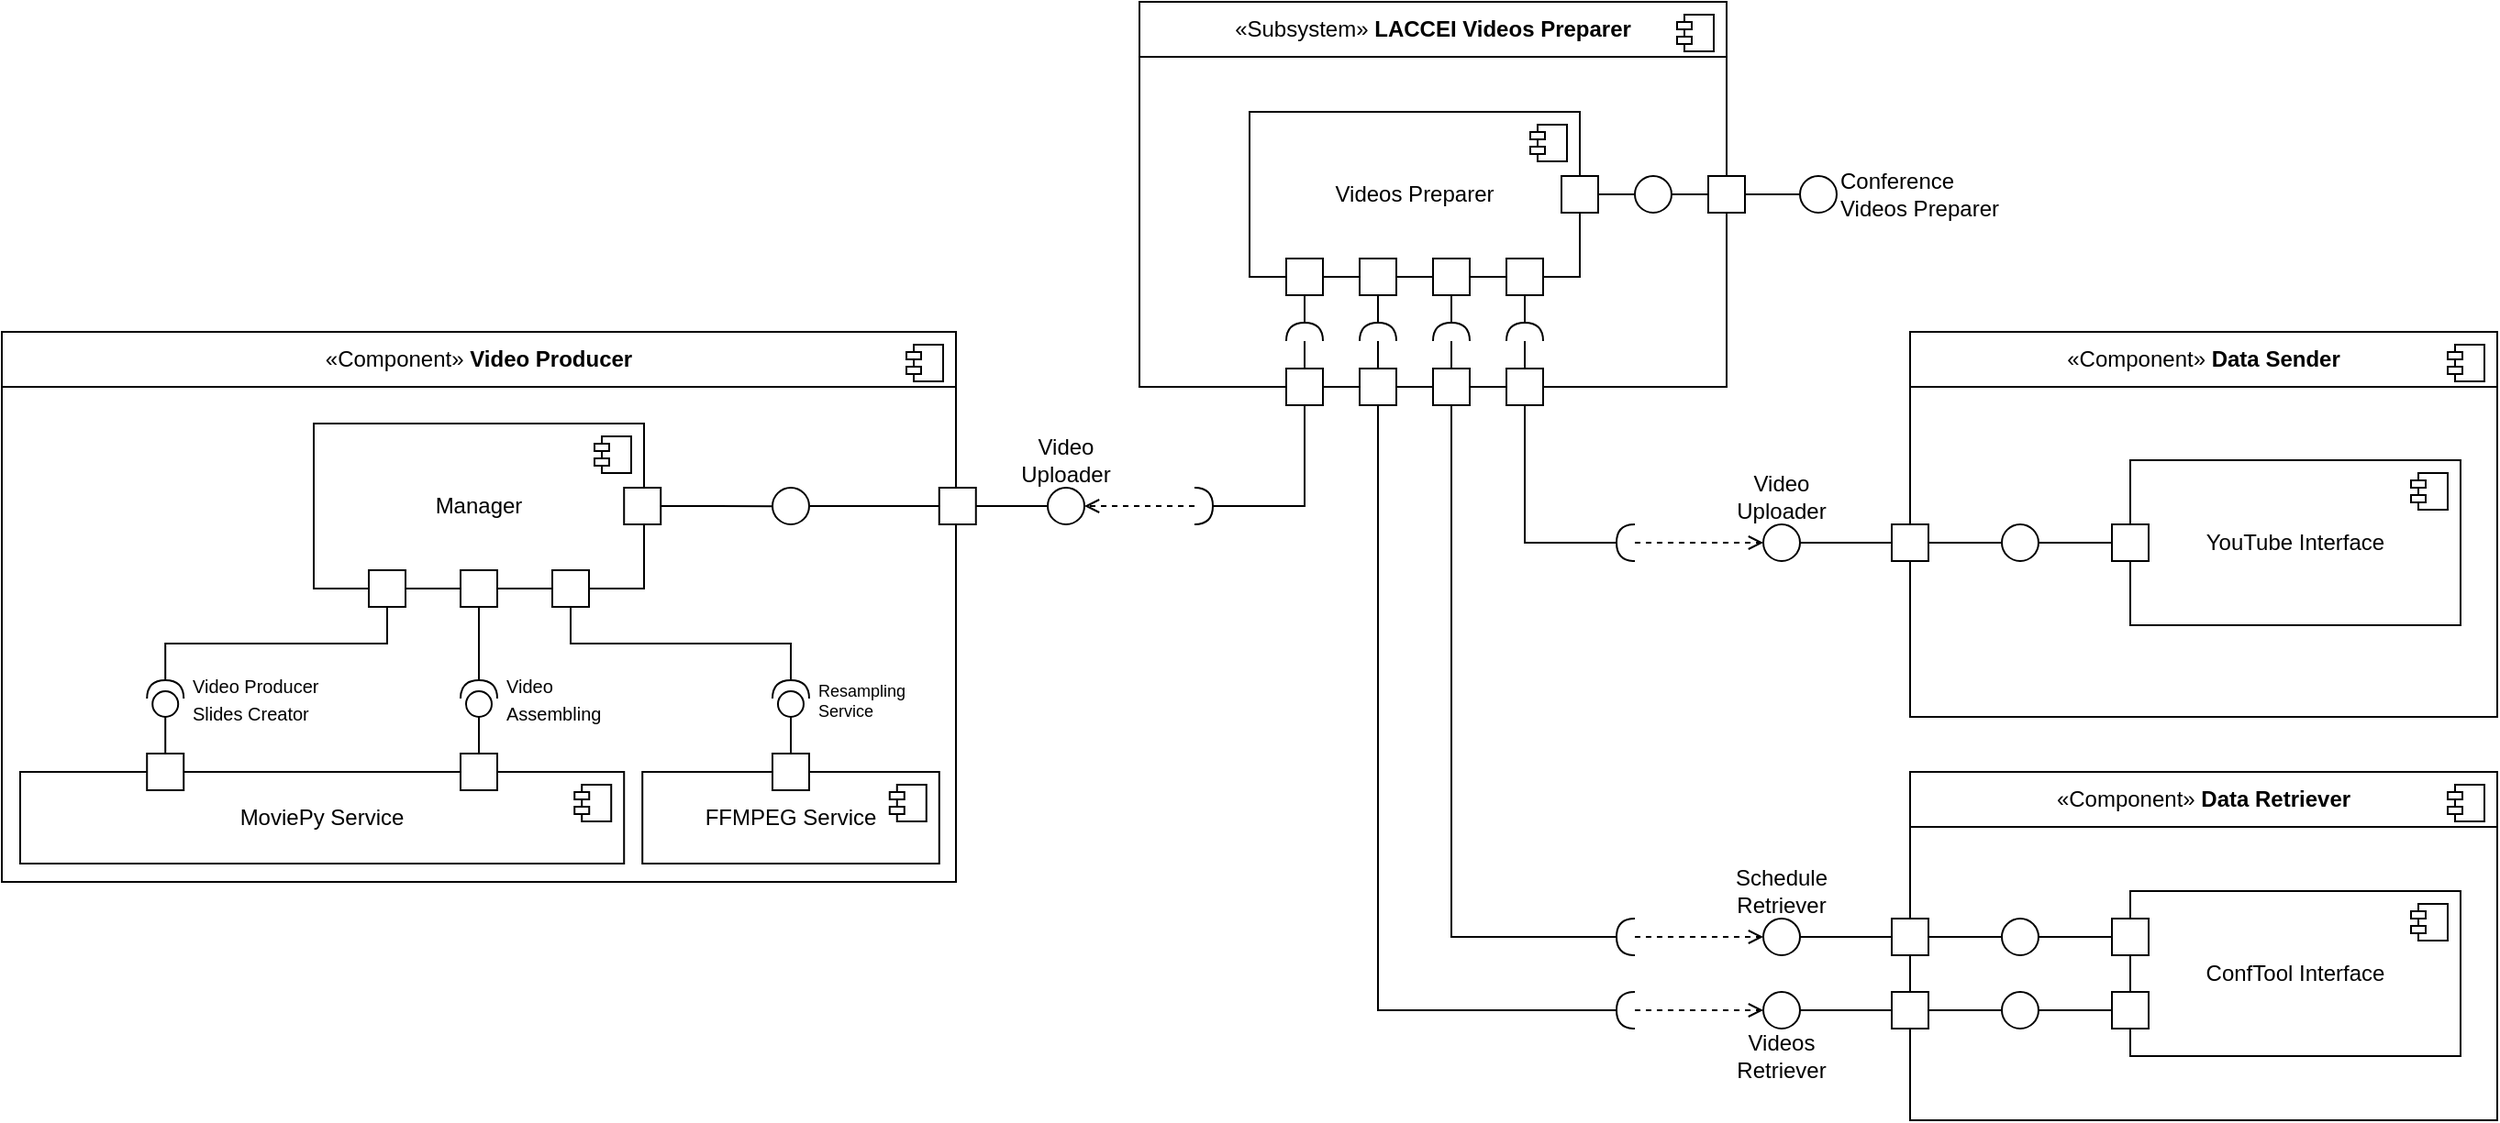 <mxfile version="24.5.3" type="device">
  <diagram name="overall-system-design" id="MEPUi1dCKYuNAvy4_g9Y">
    <mxGraphModel dx="798" dy="671" grid="1" gridSize="10" guides="1" tooltips="1" connect="1" arrows="1" fold="1" page="1" pageScale="1" pageWidth="850" pageHeight="1100" math="0" shadow="0">
      <root>
        <mxCell id="0" />
        <mxCell id="1" parent="0" />
        <mxCell id="YYn6IUKF3a_wOfG9WKZp-17" value="" style="rounded=0;whiteSpace=wrap;html=1;" parent="1" vertex="1">
          <mxGeometry x="1080" y="490" width="320" height="160" as="geometry" />
        </mxCell>
        <mxCell id="YYn6IUKF3a_wOfG9WKZp-3" value="" style="rounded=0;whiteSpace=wrap;html=1;" parent="1" vertex="1">
          <mxGeometry x="40" y="250" width="520" height="270" as="geometry" />
        </mxCell>
        <mxCell id="YYn6IUKF3a_wOfG9WKZp-6" value="MoviePy Service" style="html=1;dropTarget=0;whiteSpace=wrap;" parent="1" vertex="1">
          <mxGeometry x="50" y="460" width="329.11" height="50" as="geometry" />
        </mxCell>
        <mxCell id="YYn6IUKF3a_wOfG9WKZp-7" value="" style="shape=module;jettyWidth=8;jettyHeight=4;" parent="YYn6IUKF3a_wOfG9WKZp-6" vertex="1">
          <mxGeometry x="1" width="20" height="20" relative="1" as="geometry">
            <mxPoint x="-27" y="7" as="offset" />
          </mxGeometry>
        </mxCell>
        <mxCell id="YYn6IUKF3a_wOfG9WKZp-4" value="FFMPEG Service" style="html=1;dropTarget=0;whiteSpace=wrap;" parent="1" vertex="1">
          <mxGeometry x="389.106" y="460" width="161.778" height="50" as="geometry" />
        </mxCell>
        <mxCell id="YYn6IUKF3a_wOfG9WKZp-5" value="" style="shape=module;jettyWidth=8;jettyHeight=4;" parent="YYn6IUKF3a_wOfG9WKZp-4" vertex="1">
          <mxGeometry x="1" width="20" height="20" relative="1" as="geometry">
            <mxPoint x="-27" y="7" as="offset" />
          </mxGeometry>
        </mxCell>
        <mxCell id="YYn6IUKF3a_wOfG9WKZp-1" value="«Component» &lt;b&gt;Video Producer&lt;/b&gt;" style="html=1;dropTarget=0;whiteSpace=wrap;" parent="1" vertex="1">
          <mxGeometry x="40" y="220" width="520" height="30" as="geometry" />
        </mxCell>
        <mxCell id="YYn6IUKF3a_wOfG9WKZp-2" value="" style="shape=module;jettyWidth=8;jettyHeight=4;" parent="YYn6IUKF3a_wOfG9WKZp-1" vertex="1">
          <mxGeometry x="1" width="20" height="20" relative="1" as="geometry">
            <mxPoint x="-27" y="7" as="offset" />
          </mxGeometry>
        </mxCell>
        <mxCell id="YYn6IUKF3a_wOfG9WKZp-22" value="ConfTool Interface" style="html=1;dropTarget=0;whiteSpace=wrap;" parent="1" vertex="1">
          <mxGeometry x="1200" y="525" width="180" height="90" as="geometry" />
        </mxCell>
        <mxCell id="YYn6IUKF3a_wOfG9WKZp-23" value="" style="shape=module;jettyWidth=8;jettyHeight=4;" parent="YYn6IUKF3a_wOfG9WKZp-22" vertex="1">
          <mxGeometry x="1" width="20" height="20" relative="1" as="geometry">
            <mxPoint x="-27" y="7" as="offset" />
          </mxGeometry>
        </mxCell>
        <mxCell id="YYn6IUKF3a_wOfG9WKZp-31" value="" style="rounded=0;whiteSpace=wrap;html=1;" parent="1" vertex="1">
          <mxGeometry x="290" y="450" width="20" height="20" as="geometry" />
        </mxCell>
        <mxCell id="YYn6IUKF3a_wOfG9WKZp-32" value="Manager" style="html=1;dropTarget=0;whiteSpace=wrap;" parent="1" vertex="1">
          <mxGeometry x="210" y="270" width="180" height="90" as="geometry" />
        </mxCell>
        <mxCell id="YYn6IUKF3a_wOfG9WKZp-33" value="" style="shape=module;jettyWidth=8;jettyHeight=4;" parent="YYn6IUKF3a_wOfG9WKZp-32" vertex="1">
          <mxGeometry x="1" width="20" height="20" relative="1" as="geometry">
            <mxPoint x="-27" y="7" as="offset" />
          </mxGeometry>
        </mxCell>
        <mxCell id="YYn6IUKF3a_wOfG9WKZp-45" style="edgeStyle=orthogonalEdgeStyle;rounded=0;orthogonalLoop=1;jettySize=auto;html=1;exitX=1;exitY=0.5;exitDx=0;exitDy=0;exitPerimeter=0;entryX=0.5;entryY=1;entryDx=0;entryDy=0;endArrow=none;endFill=0;" parent="1" source="YYn6IUKF3a_wOfG9WKZp-35" target="YYn6IUKF3a_wOfG9WKZp-38" edge="1">
          <mxGeometry relative="1" as="geometry" />
        </mxCell>
        <mxCell id="YYn6IUKF3a_wOfG9WKZp-35" value="" style="shape=providedRequiredInterface;html=1;verticalLabelPosition=bottom;sketch=0;rotation=-90;" parent="1" vertex="1">
          <mxGeometry x="290" y="410" width="20" height="20" as="geometry" />
        </mxCell>
        <mxCell id="YYn6IUKF3a_wOfG9WKZp-48" style="edgeStyle=orthogonalEdgeStyle;rounded=0;orthogonalLoop=1;jettySize=auto;html=1;exitX=1;exitY=0.5;exitDx=0;exitDy=0;exitPerimeter=0;entryX=0.5;entryY=1;entryDx=0;entryDy=0;endArrow=none;endFill=0;" parent="1" source="YYn6IUKF3a_wOfG9WKZp-36" target="YYn6IUKF3a_wOfG9WKZp-39" edge="1">
          <mxGeometry relative="1" as="geometry" />
        </mxCell>
        <mxCell id="YYn6IUKF3a_wOfG9WKZp-36" value="" style="shape=providedRequiredInterface;html=1;verticalLabelPosition=bottom;sketch=0;rotation=-90;" parent="1" vertex="1">
          <mxGeometry x="459.99" y="410" width="20" height="20" as="geometry" />
        </mxCell>
        <mxCell id="YYn6IUKF3a_wOfG9WKZp-44" style="edgeStyle=orthogonalEdgeStyle;rounded=0;orthogonalLoop=1;jettySize=auto;html=1;exitX=1;exitY=0.5;exitDx=0;exitDy=0;exitPerimeter=0;entryX=0.5;entryY=1;entryDx=0;entryDy=0;endArrow=none;endFill=0;" parent="1" source="YYn6IUKF3a_wOfG9WKZp-37" target="YYn6IUKF3a_wOfG9WKZp-40" edge="1">
          <mxGeometry relative="1" as="geometry" />
        </mxCell>
        <mxCell id="YYn6IUKF3a_wOfG9WKZp-37" value="" style="shape=providedRequiredInterface;html=1;verticalLabelPosition=bottom;sketch=0;rotation=-90;" parent="1" vertex="1">
          <mxGeometry x="119.11" y="410" width="20" height="20" as="geometry" />
        </mxCell>
        <mxCell id="YYn6IUKF3a_wOfG9WKZp-38" value="" style="rounded=0;whiteSpace=wrap;html=1;" parent="1" vertex="1">
          <mxGeometry x="290" y="350" width="20" height="20" as="geometry" />
        </mxCell>
        <mxCell id="YYn6IUKF3a_wOfG9WKZp-39" value="" style="rounded=0;whiteSpace=wrap;html=1;" parent="1" vertex="1">
          <mxGeometry x="340" y="350" width="20" height="20" as="geometry" />
        </mxCell>
        <mxCell id="YYn6IUKF3a_wOfG9WKZp-40" value="" style="rounded=0;whiteSpace=wrap;html=1;" parent="1" vertex="1">
          <mxGeometry x="240" y="350" width="20" height="20" as="geometry" />
        </mxCell>
        <mxCell id="YYn6IUKF3a_wOfG9WKZp-41" value="" style="rounded=0;whiteSpace=wrap;html=1;" parent="1" vertex="1">
          <mxGeometry x="119.11" y="450" width="20" height="20" as="geometry" />
        </mxCell>
        <mxCell id="YYn6IUKF3a_wOfG9WKZp-42" value="" style="rounded=0;whiteSpace=wrap;html=1;" parent="1" vertex="1">
          <mxGeometry x="459.99" y="450" width="20" height="20" as="geometry" />
        </mxCell>
        <mxCell id="YYn6IUKF3a_wOfG9WKZp-43" style="edgeStyle=orthogonalEdgeStyle;rounded=0;orthogonalLoop=1;jettySize=auto;html=1;exitX=0.5;exitY=0;exitDx=0;exitDy=0;entryX=0;entryY=0.5;entryDx=0;entryDy=0;entryPerimeter=0;endArrow=none;endFill=0;" parent="1" source="YYn6IUKF3a_wOfG9WKZp-41" target="YYn6IUKF3a_wOfG9WKZp-37" edge="1">
          <mxGeometry relative="1" as="geometry" />
        </mxCell>
        <mxCell id="YYn6IUKF3a_wOfG9WKZp-46" style="edgeStyle=orthogonalEdgeStyle;rounded=0;orthogonalLoop=1;jettySize=auto;html=1;exitX=0.5;exitY=0;exitDx=0;exitDy=0;entryX=0;entryY=0.5;entryDx=0;entryDy=0;entryPerimeter=0;endArrow=none;endFill=0;" parent="1" source="YYn6IUKF3a_wOfG9WKZp-31" target="YYn6IUKF3a_wOfG9WKZp-35" edge="1">
          <mxGeometry relative="1" as="geometry" />
        </mxCell>
        <mxCell id="YYn6IUKF3a_wOfG9WKZp-47" style="edgeStyle=orthogonalEdgeStyle;rounded=0;orthogonalLoop=1;jettySize=auto;html=1;exitX=0.5;exitY=0;exitDx=0;exitDy=0;entryX=0;entryY=0.5;entryDx=0;entryDy=0;entryPerimeter=0;endArrow=none;endFill=0;" parent="1" source="YYn6IUKF3a_wOfG9WKZp-42" target="YYn6IUKF3a_wOfG9WKZp-36" edge="1">
          <mxGeometry relative="1" as="geometry" />
        </mxCell>
        <mxCell id="YYn6IUKF3a_wOfG9WKZp-49" value="&lt;span style=&quot;font-weight: normal; font-size: 9px;&quot;&gt;&lt;font style=&quot;font-size: 9px;&quot;&gt;Resampling&lt;/font&gt;&lt;/span&gt;&lt;div style=&quot;font-size: 9px;&quot;&gt;&lt;span style=&quot;font-weight: normal;&quot;&gt;&lt;font style=&quot;font-size: 9px;&quot;&gt;Service&lt;/font&gt;&lt;/span&gt;&lt;/div&gt;" style="text;align=left;fontStyle=1;verticalAlign=middle;spacingLeft=3;spacingRight=3;strokeColor=none;rotatable=0;points=[[0,0.5],[1,0.5]];portConstraint=eastwest;html=1;" parent="1" vertex="1">
          <mxGeometry x="479.99" y="407" width="80" height="26" as="geometry" />
        </mxCell>
        <mxCell id="YYn6IUKF3a_wOfG9WKZp-50" value="&lt;div&gt;&lt;font size=&quot;1&quot;&gt;&lt;span style=&quot;font-weight: 400;&quot;&gt;Video&lt;/span&gt;&lt;/font&gt;&lt;/div&gt;&lt;font size=&quot;1&quot;&gt;&lt;span style=&quot;font-weight: 400;&quot;&gt;Assembling&lt;/span&gt;&lt;/font&gt;" style="text;align=left;fontStyle=1;verticalAlign=middle;spacingLeft=3;spacingRight=3;strokeColor=none;rotatable=0;points=[[0,0.5],[1,0.5]];portConstraint=eastwest;html=1;" parent="1" vertex="1">
          <mxGeometry x="310" y="407" width="80" height="26" as="geometry" />
        </mxCell>
        <mxCell id="YYn6IUKF3a_wOfG9WKZp-51" value="&lt;font size=&quot;1&quot;&gt;&lt;span style=&quot;font-weight: 400;&quot;&gt;Video Producer&lt;/span&gt;&lt;/font&gt;&lt;div&gt;&lt;font size=&quot;1&quot;&gt;&lt;span style=&quot;font-weight: 400;&quot;&gt;Slides Creator&lt;/span&gt;&lt;/font&gt;&lt;/div&gt;" style="text;align=left;fontStyle=1;verticalAlign=middle;spacingLeft=3;spacingRight=3;strokeColor=none;rotatable=0;points=[[0,0.5],[1,0.5]];portConstraint=eastwest;html=1;" parent="1" vertex="1">
          <mxGeometry x="139.11" y="407" width="80" height="26" as="geometry" />
        </mxCell>
        <mxCell id="YYn6IUKF3a_wOfG9WKZp-24" value="«Component» &lt;b&gt;Data Sender&lt;/b&gt;" style="html=1;dropTarget=0;whiteSpace=wrap;" parent="1" vertex="1">
          <mxGeometry x="1080" y="220" width="320" height="30" as="geometry" />
        </mxCell>
        <mxCell id="YYn6IUKF3a_wOfG9WKZp-25" value="" style="shape=module;jettyWidth=8;jettyHeight=4;" parent="YYn6IUKF3a_wOfG9WKZp-24" vertex="1">
          <mxGeometry x="1" width="20" height="20" relative="1" as="geometry">
            <mxPoint x="-27" y="7" as="offset" />
          </mxGeometry>
        </mxCell>
        <mxCell id="YYn6IUKF3a_wOfG9WKZp-26" value="" style="rounded=0;whiteSpace=wrap;html=1;" parent="1" vertex="1">
          <mxGeometry x="1080" y="250" width="320" height="180" as="geometry" />
        </mxCell>
        <mxCell id="YYn6IUKF3a_wOfG9WKZp-27" value="YouTube Interface" style="html=1;dropTarget=0;whiteSpace=wrap;" parent="1" vertex="1">
          <mxGeometry x="1200" y="290" width="180" height="90" as="geometry" />
        </mxCell>
        <mxCell id="YYn6IUKF3a_wOfG9WKZp-28" value="" style="shape=module;jettyWidth=8;jettyHeight=4;" parent="YYn6IUKF3a_wOfG9WKZp-27" vertex="1">
          <mxGeometry x="1" width="20" height="20" relative="1" as="geometry">
            <mxPoint x="-27" y="7" as="offset" />
          </mxGeometry>
        </mxCell>
        <mxCell id="YYn6IUKF3a_wOfG9WKZp-53" value="«Subsystem» &lt;b&gt;LACCEI Videos Preparer&lt;/b&gt;" style="html=1;dropTarget=0;whiteSpace=wrap;" parent="1" vertex="1">
          <mxGeometry x="660" y="40" width="320" height="30" as="geometry" />
        </mxCell>
        <mxCell id="YYn6IUKF3a_wOfG9WKZp-54" value="" style="shape=module;jettyWidth=8;jettyHeight=4;" parent="YYn6IUKF3a_wOfG9WKZp-53" vertex="1">
          <mxGeometry x="1" width="20" height="20" relative="1" as="geometry">
            <mxPoint x="-27" y="7" as="offset" />
          </mxGeometry>
        </mxCell>
        <mxCell id="YYn6IUKF3a_wOfG9WKZp-55" value="" style="rounded=0;whiteSpace=wrap;html=1;" parent="1" vertex="1">
          <mxGeometry x="660" y="70" width="320" height="180" as="geometry" />
        </mxCell>
        <mxCell id="YYn6IUKF3a_wOfG9WKZp-56" value="Videos Preparer" style="html=1;dropTarget=0;whiteSpace=wrap;" parent="1" vertex="1">
          <mxGeometry x="720" y="100" width="180" height="90" as="geometry" />
        </mxCell>
        <mxCell id="YYn6IUKF3a_wOfG9WKZp-57" value="" style="shape=module;jettyWidth=8;jettyHeight=4;" parent="YYn6IUKF3a_wOfG9WKZp-56" vertex="1">
          <mxGeometry x="1" width="20" height="20" relative="1" as="geometry">
            <mxPoint x="-27" y="7" as="offset" />
          </mxGeometry>
        </mxCell>
        <mxCell id="YYn6IUKF3a_wOfG9WKZp-15" value="«Component» &lt;b&gt;Data Retriever&lt;/b&gt;" style="html=1;dropTarget=0;whiteSpace=wrap;" parent="1" vertex="1">
          <mxGeometry x="1080" y="460" width="320" height="30" as="geometry" />
        </mxCell>
        <mxCell id="YYn6IUKF3a_wOfG9WKZp-16" value="" style="shape=module;jettyWidth=8;jettyHeight=4;" parent="YYn6IUKF3a_wOfG9WKZp-15" vertex="1">
          <mxGeometry x="1" width="20" height="20" relative="1" as="geometry">
            <mxPoint x="-27" y="7" as="offset" />
          </mxGeometry>
        </mxCell>
        <mxCell id="YYn6IUKF3a_wOfG9WKZp-66" style="edgeStyle=orthogonalEdgeStyle;rounded=0;orthogonalLoop=1;jettySize=auto;html=1;exitX=1;exitY=0.5;exitDx=0;exitDy=0;endArrow=none;endFill=0;" parent="1" source="YYn6IUKF3a_wOfG9WKZp-58" edge="1">
          <mxGeometry relative="1" as="geometry">
            <mxPoint x="610" y="315.238" as="targetPoint" />
          </mxGeometry>
        </mxCell>
        <mxCell id="YYn6IUKF3a_wOfG9WKZp-70" style="edgeStyle=orthogonalEdgeStyle;rounded=0;orthogonalLoop=1;jettySize=auto;html=1;exitX=0;exitY=0.5;exitDx=0;exitDy=0;endArrow=none;endFill=0;" parent="1" source="YYn6IUKF3a_wOfG9WKZp-58" edge="1">
          <mxGeometry relative="1" as="geometry">
            <mxPoint x="480" y="315.024" as="targetPoint" />
          </mxGeometry>
        </mxCell>
        <mxCell id="YYn6IUKF3a_wOfG9WKZp-58" value="" style="rounded=0;whiteSpace=wrap;html=1;" parent="1" vertex="1">
          <mxGeometry x="550.88" y="305" width="20" height="20" as="geometry" />
        </mxCell>
        <mxCell id="YYn6IUKF3a_wOfG9WKZp-96" style="edgeStyle=orthogonalEdgeStyle;rounded=0;orthogonalLoop=1;jettySize=auto;html=1;exitX=0;exitY=0.5;exitDx=0;exitDy=0;entryX=1;entryY=0.5;entryDx=0;entryDy=0;endArrow=none;endFill=0;" parent="1" source="YYn6IUKF3a_wOfG9WKZp-59" target="YYn6IUKF3a_wOfG9WKZp-93" edge="1">
          <mxGeometry relative="1" as="geometry" />
        </mxCell>
        <mxCell id="YYn6IUKF3a_wOfG9WKZp-59" value="" style="rounded=0;whiteSpace=wrap;html=1;" parent="1" vertex="1">
          <mxGeometry x="1070" y="325" width="20" height="20" as="geometry" />
        </mxCell>
        <mxCell id="YYn6IUKF3a_wOfG9WKZp-97" style="edgeStyle=orthogonalEdgeStyle;rounded=0;orthogonalLoop=1;jettySize=auto;html=1;exitX=0;exitY=0.5;exitDx=0;exitDy=0;entryX=1;entryY=0.5;entryDx=0;entryDy=0;endArrow=none;endFill=0;" parent="1" source="YYn6IUKF3a_wOfG9WKZp-60" target="YYn6IUKF3a_wOfG9WKZp-94" edge="1">
          <mxGeometry relative="1" as="geometry" />
        </mxCell>
        <mxCell id="YYn6IUKF3a_wOfG9WKZp-60" value="" style="rounded=0;whiteSpace=wrap;html=1;" parent="1" vertex="1">
          <mxGeometry x="1070" y="540" width="20" height="20" as="geometry" />
        </mxCell>
        <mxCell id="YYn6IUKF3a_wOfG9WKZp-61" value="" style="rounded=0;whiteSpace=wrap;html=1;" parent="1" vertex="1">
          <mxGeometry x="780" y="240" width="20" height="20" as="geometry" />
        </mxCell>
        <mxCell id="YYn6IUKF3a_wOfG9WKZp-138" style="edgeStyle=orthogonalEdgeStyle;rounded=0;orthogonalLoop=1;jettySize=auto;html=1;exitX=1;exitY=0.5;exitDx=0;exitDy=0;entryX=0;entryY=0.5;entryDx=0;entryDy=0;endArrow=none;endFill=0;" parent="1" source="YYn6IUKF3a_wOfG9WKZp-62" target="YYn6IUKF3a_wOfG9WKZp-135" edge="1">
          <mxGeometry relative="1" as="geometry" />
        </mxCell>
        <mxCell id="YYn6IUKF3a_wOfG9WKZp-62" value="" style="rounded=0;whiteSpace=wrap;html=1;" parent="1" vertex="1">
          <mxGeometry x="970" y="135" width="20" height="20" as="geometry" />
        </mxCell>
        <mxCell id="YYn6IUKF3a_wOfG9WKZp-64" value="" style="ellipse;whiteSpace=wrap;html=1;align=center;aspect=fixed;fillColor=none;strokeColor=none;resizable=0;perimeter=centerPerimeter;rotatable=0;allowArrows=0;points=[];outlineConnect=1;" parent="1" vertex="1">
          <mxGeometry x="730" y="380" width="10" height="10" as="geometry" />
        </mxCell>
        <mxCell id="YYn6IUKF3a_wOfG9WKZp-69" style="edgeStyle=orthogonalEdgeStyle;rounded=0;orthogonalLoop=1;jettySize=auto;html=1;exitX=1;exitY=0.5;exitDx=0;exitDy=0;endArrow=none;endFill=0;" parent="1" source="YYn6IUKF3a_wOfG9WKZp-67" edge="1">
          <mxGeometry relative="1" as="geometry">
            <mxPoint x="460" y="315.082" as="targetPoint" />
          </mxGeometry>
        </mxCell>
        <mxCell id="YYn6IUKF3a_wOfG9WKZp-67" value="" style="rounded=0;whiteSpace=wrap;html=1;" parent="1" vertex="1">
          <mxGeometry x="379.11" y="305" width="20" height="20" as="geometry" />
        </mxCell>
        <mxCell id="YYn6IUKF3a_wOfG9WKZp-71" value="" style="rounded=0;whiteSpace=wrap;html=1;" parent="1" vertex="1">
          <mxGeometry x="740" y="240" width="20" height="20" as="geometry" />
        </mxCell>
        <mxCell id="YYn6IUKF3a_wOfG9WKZp-72" value="" style="rounded=0;whiteSpace=wrap;html=1;" parent="1" vertex="1">
          <mxGeometry x="820" y="240" width="20" height="20" as="geometry" />
        </mxCell>
        <mxCell id="YYn6IUKF3a_wOfG9WKZp-73" value="" style="ellipse;whiteSpace=wrap;html=1;" parent="1" vertex="1">
          <mxGeometry x="459.99" y="305" width="20" height="20" as="geometry" />
        </mxCell>
        <mxCell id="YYn6IUKF3a_wOfG9WKZp-74" value="" style="ellipse;whiteSpace=wrap;html=1;" parent="1" vertex="1">
          <mxGeometry x="610" y="305" width="20" height="20" as="geometry" />
        </mxCell>
        <mxCell id="YYn6IUKF3a_wOfG9WKZp-91" style="edgeStyle=orthogonalEdgeStyle;rounded=0;orthogonalLoop=1;jettySize=auto;html=1;exitX=0;exitY=0.5;exitDx=0;exitDy=0;entryX=1;entryY=0.5;entryDx=0;entryDy=0;endArrow=none;endFill=0;" parent="1" source="YYn6IUKF3a_wOfG9WKZp-75" target="YYn6IUKF3a_wOfG9WKZp-82" edge="1">
          <mxGeometry relative="1" as="geometry" />
        </mxCell>
        <mxCell id="YYn6IUKF3a_wOfG9WKZp-75" value="" style="rounded=0;whiteSpace=wrap;html=1;" parent="1" vertex="1">
          <mxGeometry x="1190" y="325" width="20" height="20" as="geometry" />
        </mxCell>
        <mxCell id="YYn6IUKF3a_wOfG9WKZp-98" style="edgeStyle=orthogonalEdgeStyle;rounded=0;orthogonalLoop=1;jettySize=auto;html=1;exitX=0;exitY=0.5;exitDx=0;exitDy=0;entryX=1;entryY=0.5;entryDx=0;entryDy=0;endArrow=none;endFill=0;" parent="1" source="YYn6IUKF3a_wOfG9WKZp-76" target="YYn6IUKF3a_wOfG9WKZp-95" edge="1">
          <mxGeometry relative="1" as="geometry" />
        </mxCell>
        <mxCell id="YYn6IUKF3a_wOfG9WKZp-76" value="" style="rounded=0;whiteSpace=wrap;html=1;" parent="1" vertex="1">
          <mxGeometry x="1070" y="580" width="20" height="20" as="geometry" />
        </mxCell>
        <mxCell id="YYn6IUKF3a_wOfG9WKZp-77" value="" style="rounded=0;whiteSpace=wrap;html=1;" parent="1" vertex="1">
          <mxGeometry x="860" y="240" width="20" height="20" as="geometry" />
        </mxCell>
        <mxCell id="YYn6IUKF3a_wOfG9WKZp-78" value="" style="rounded=0;whiteSpace=wrap;html=1;" parent="1" vertex="1">
          <mxGeometry x="780" y="180" width="20" height="20" as="geometry" />
        </mxCell>
        <mxCell id="YYn6IUKF3a_wOfG9WKZp-79" value="" style="rounded=0;whiteSpace=wrap;html=1;" parent="1" vertex="1">
          <mxGeometry x="740" y="180" width="20" height="20" as="geometry" />
        </mxCell>
        <mxCell id="YYn6IUKF3a_wOfG9WKZp-80" value="" style="rounded=0;whiteSpace=wrap;html=1;" parent="1" vertex="1">
          <mxGeometry x="820" y="180" width="20" height="20" as="geometry" />
        </mxCell>
        <mxCell id="YYn6IUKF3a_wOfG9WKZp-81" value="" style="rounded=0;whiteSpace=wrap;html=1;" parent="1" vertex="1">
          <mxGeometry x="860" y="180" width="20" height="20" as="geometry" />
        </mxCell>
        <mxCell id="YYn6IUKF3a_wOfG9WKZp-92" style="edgeStyle=orthogonalEdgeStyle;rounded=0;orthogonalLoop=1;jettySize=auto;html=1;exitX=0;exitY=0.5;exitDx=0;exitDy=0;entryX=1;entryY=0.5;entryDx=0;entryDy=0;endArrow=none;endFill=0;" parent="1" source="YYn6IUKF3a_wOfG9WKZp-82" target="YYn6IUKF3a_wOfG9WKZp-59" edge="1">
          <mxGeometry relative="1" as="geometry" />
        </mxCell>
        <mxCell id="YYn6IUKF3a_wOfG9WKZp-82" value="" style="ellipse;whiteSpace=wrap;html=1;" parent="1" vertex="1">
          <mxGeometry x="1130" y="325" width="20" height="20" as="geometry" />
        </mxCell>
        <mxCell id="YYn6IUKF3a_wOfG9WKZp-88" style="edgeStyle=orthogonalEdgeStyle;rounded=0;orthogonalLoop=1;jettySize=auto;html=1;exitX=0;exitY=0.5;exitDx=0;exitDy=0;entryX=1;entryY=0.5;entryDx=0;entryDy=0;endArrow=none;endFill=0;" parent="1" source="YYn6IUKF3a_wOfG9WKZp-83" target="YYn6IUKF3a_wOfG9WKZp-60" edge="1">
          <mxGeometry relative="1" as="geometry" />
        </mxCell>
        <mxCell id="YYn6IUKF3a_wOfG9WKZp-83" value="" style="ellipse;whiteSpace=wrap;html=1;" parent="1" vertex="1">
          <mxGeometry x="1130" y="540" width="20" height="20" as="geometry" />
        </mxCell>
        <mxCell id="YYn6IUKF3a_wOfG9WKZp-87" style="edgeStyle=orthogonalEdgeStyle;rounded=0;orthogonalLoop=1;jettySize=auto;html=1;exitX=0;exitY=0.5;exitDx=0;exitDy=0;entryX=1;entryY=0.5;entryDx=0;entryDy=0;endArrow=none;endFill=0;" parent="1" source="YYn6IUKF3a_wOfG9WKZp-84" target="YYn6IUKF3a_wOfG9WKZp-83" edge="1">
          <mxGeometry relative="1" as="geometry" />
        </mxCell>
        <mxCell id="YYn6IUKF3a_wOfG9WKZp-84" value="" style="rounded=0;whiteSpace=wrap;html=1;" parent="1" vertex="1">
          <mxGeometry x="1190" y="540" width="20" height="20" as="geometry" />
        </mxCell>
        <mxCell id="YYn6IUKF3a_wOfG9WKZp-89" style="edgeStyle=orthogonalEdgeStyle;rounded=0;orthogonalLoop=1;jettySize=auto;html=1;exitX=0;exitY=0.5;exitDx=0;exitDy=0;entryX=1;entryY=0.5;entryDx=0;entryDy=0;endArrow=none;endFill=0;" parent="1" source="YYn6IUKF3a_wOfG9WKZp-85" target="YYn6IUKF3a_wOfG9WKZp-86" edge="1">
          <mxGeometry relative="1" as="geometry" />
        </mxCell>
        <mxCell id="YYn6IUKF3a_wOfG9WKZp-85" value="" style="rounded=0;whiteSpace=wrap;html=1;" parent="1" vertex="1">
          <mxGeometry x="1190" y="580" width="20" height="20" as="geometry" />
        </mxCell>
        <mxCell id="YYn6IUKF3a_wOfG9WKZp-90" style="edgeStyle=orthogonalEdgeStyle;rounded=0;orthogonalLoop=1;jettySize=auto;html=1;exitX=0;exitY=0.5;exitDx=0;exitDy=0;entryX=1;entryY=0.5;entryDx=0;entryDy=0;endArrow=none;endFill=0;" parent="1" source="YYn6IUKF3a_wOfG9WKZp-86" target="YYn6IUKF3a_wOfG9WKZp-76" edge="1">
          <mxGeometry relative="1" as="geometry" />
        </mxCell>
        <mxCell id="YYn6IUKF3a_wOfG9WKZp-86" value="" style="ellipse;whiteSpace=wrap;html=1;" parent="1" vertex="1">
          <mxGeometry x="1130" y="580" width="20" height="20" as="geometry" />
        </mxCell>
        <mxCell id="YYn6IUKF3a_wOfG9WKZp-93" value="" style="ellipse;whiteSpace=wrap;html=1;" parent="1" vertex="1">
          <mxGeometry x="1000" y="325" width="20" height="20" as="geometry" />
        </mxCell>
        <mxCell id="YYn6IUKF3a_wOfG9WKZp-94" value="" style="ellipse;whiteSpace=wrap;html=1;" parent="1" vertex="1">
          <mxGeometry x="1000" y="540" width="20" height="20" as="geometry" />
        </mxCell>
        <mxCell id="YYn6IUKF3a_wOfG9WKZp-95" value="" style="ellipse;whiteSpace=wrap;html=1;" parent="1" vertex="1">
          <mxGeometry x="1000" y="580" width="20" height="20" as="geometry" />
        </mxCell>
        <mxCell id="YYn6IUKF3a_wOfG9WKZp-99" value="Schedule Retriever" style="text;html=1;align=center;verticalAlign=middle;whiteSpace=wrap;rounded=0;" parent="1" vertex="1">
          <mxGeometry x="980" y="510" width="60" height="30" as="geometry" />
        </mxCell>
        <mxCell id="YYn6IUKF3a_wOfG9WKZp-100" value="Videos Retriever" style="text;html=1;align=center;verticalAlign=middle;whiteSpace=wrap;rounded=0;" parent="1" vertex="1">
          <mxGeometry x="980" y="600" width="60" height="30" as="geometry" />
        </mxCell>
        <mxCell id="YYn6IUKF3a_wOfG9WKZp-101" value="Video Uploader" style="text;html=1;align=center;verticalAlign=middle;whiteSpace=wrap;rounded=0;" parent="1" vertex="1">
          <mxGeometry x="980" y="295" width="60" height="30" as="geometry" />
        </mxCell>
        <mxCell id="YYn6IUKF3a_wOfG9WKZp-102" value="Video Uploader" style="text;html=1;align=center;verticalAlign=middle;whiteSpace=wrap;rounded=0;" parent="1" vertex="1">
          <mxGeometry x="590" y="275" width="60" height="30" as="geometry" />
        </mxCell>
        <mxCell id="YYn6IUKF3a_wOfG9WKZp-124" style="edgeStyle=orthogonalEdgeStyle;rounded=0;orthogonalLoop=1;jettySize=auto;html=1;exitX=0;exitY=0.5;exitDx=0;exitDy=0;exitPerimeter=0;entryX=1;entryY=0.5;entryDx=0;entryDy=0;endArrow=open;endFill=0;dashed=1;" parent="1" source="YYn6IUKF3a_wOfG9WKZp-107" target="YYn6IUKF3a_wOfG9WKZp-74" edge="1">
          <mxGeometry relative="1" as="geometry" />
        </mxCell>
        <mxCell id="YYn6IUKF3a_wOfG9WKZp-107" value="" style="shape=requiredInterface;html=1;verticalLabelPosition=bottom;sketch=0;rotation=0;" parent="1" vertex="1">
          <mxGeometry x="690" y="305" width="10" height="20" as="geometry" />
        </mxCell>
        <mxCell id="YYn6IUKF3a_wOfG9WKZp-132" style="edgeStyle=orthogonalEdgeStyle;rounded=0;orthogonalLoop=1;jettySize=auto;html=1;exitX=0;exitY=0.5;exitDx=0;exitDy=0;exitPerimeter=0;entryX=0;entryY=0.5;entryDx=0;entryDy=0;endArrow=open;endFill=0;dashed=1;" parent="1" source="YYn6IUKF3a_wOfG9WKZp-108" target="YYn6IUKF3a_wOfG9WKZp-95" edge="1">
          <mxGeometry relative="1" as="geometry" />
        </mxCell>
        <mxCell id="YYn6IUKF3a_wOfG9WKZp-108" value="" style="shape=requiredInterface;html=1;verticalLabelPosition=bottom;sketch=0;rotation=-180;" parent="1" vertex="1">
          <mxGeometry x="920" y="580" width="10" height="20" as="geometry" />
        </mxCell>
        <mxCell id="YYn6IUKF3a_wOfG9WKZp-131" style="edgeStyle=orthogonalEdgeStyle;rounded=0;orthogonalLoop=1;jettySize=auto;html=1;exitX=0;exitY=0.5;exitDx=0;exitDy=0;exitPerimeter=0;entryX=0;entryY=0.5;entryDx=0;entryDy=0;endArrow=open;endFill=0;dashed=1;" parent="1" source="YYn6IUKF3a_wOfG9WKZp-109" target="YYn6IUKF3a_wOfG9WKZp-94" edge="1">
          <mxGeometry relative="1" as="geometry" />
        </mxCell>
        <mxCell id="YYn6IUKF3a_wOfG9WKZp-109" value="" style="shape=requiredInterface;html=1;verticalLabelPosition=bottom;sketch=0;rotation=-180;" parent="1" vertex="1">
          <mxGeometry x="920" y="540" width="10" height="20" as="geometry" />
        </mxCell>
        <mxCell id="YYn6IUKF3a_wOfG9WKZp-130" style="edgeStyle=orthogonalEdgeStyle;rounded=0;orthogonalLoop=1;jettySize=auto;html=1;exitX=0;exitY=0.5;exitDx=0;exitDy=0;exitPerimeter=0;entryX=0;entryY=0.5;entryDx=0;entryDy=0;endArrow=open;endFill=0;dashed=1;" parent="1" source="YYn6IUKF3a_wOfG9WKZp-110" target="YYn6IUKF3a_wOfG9WKZp-93" edge="1">
          <mxGeometry relative="1" as="geometry" />
        </mxCell>
        <mxCell id="YYn6IUKF3a_wOfG9WKZp-110" value="" style="shape=requiredInterface;html=1;verticalLabelPosition=bottom;sketch=0;rotation=-180;" parent="1" vertex="1">
          <mxGeometry x="920" y="325" width="10" height="20" as="geometry" />
        </mxCell>
        <mxCell id="YYn6IUKF3a_wOfG9WKZp-122" style="edgeStyle=orthogonalEdgeStyle;rounded=0;orthogonalLoop=1;jettySize=auto;html=1;exitX=0;exitY=0.5;exitDx=0;exitDy=0;exitPerimeter=0;entryX=0.5;entryY=0;entryDx=0;entryDy=0;endArrow=none;endFill=0;" parent="1" source="YYn6IUKF3a_wOfG9WKZp-111" target="YYn6IUKF3a_wOfG9WKZp-71" edge="1">
          <mxGeometry relative="1" as="geometry" />
        </mxCell>
        <mxCell id="YYn6IUKF3a_wOfG9WKZp-111" value="" style="shape=requiredInterface;html=1;verticalLabelPosition=bottom;sketch=0;rotation=-90;" parent="1" vertex="1">
          <mxGeometry x="745" y="210" width="10" height="20" as="geometry" />
        </mxCell>
        <mxCell id="YYn6IUKF3a_wOfG9WKZp-121" style="edgeStyle=orthogonalEdgeStyle;rounded=0;orthogonalLoop=1;jettySize=auto;html=1;exitX=0;exitY=0.5;exitDx=0;exitDy=0;exitPerimeter=0;entryX=0.5;entryY=0;entryDx=0;entryDy=0;endArrow=none;endFill=0;" parent="1" source="YYn6IUKF3a_wOfG9WKZp-112" target="YYn6IUKF3a_wOfG9WKZp-61" edge="1">
          <mxGeometry relative="1" as="geometry" />
        </mxCell>
        <mxCell id="YYn6IUKF3a_wOfG9WKZp-112" value="" style="shape=requiredInterface;html=1;verticalLabelPosition=bottom;sketch=0;rotation=-90;" parent="1" vertex="1">
          <mxGeometry x="785" y="210" width="10" height="20" as="geometry" />
        </mxCell>
        <mxCell id="YYn6IUKF3a_wOfG9WKZp-120" style="edgeStyle=orthogonalEdgeStyle;rounded=0;orthogonalLoop=1;jettySize=auto;html=1;exitX=0;exitY=0.5;exitDx=0;exitDy=0;exitPerimeter=0;entryX=0.5;entryY=0;entryDx=0;entryDy=0;endArrow=none;endFill=0;" parent="1" source="YYn6IUKF3a_wOfG9WKZp-113" target="YYn6IUKF3a_wOfG9WKZp-72" edge="1">
          <mxGeometry relative="1" as="geometry" />
        </mxCell>
        <mxCell id="YYn6IUKF3a_wOfG9WKZp-113" value="" style="shape=requiredInterface;html=1;verticalLabelPosition=bottom;sketch=0;rotation=-90;" parent="1" vertex="1">
          <mxGeometry x="825" y="210" width="10" height="20" as="geometry" />
        </mxCell>
        <mxCell id="YYn6IUKF3a_wOfG9WKZp-119" style="edgeStyle=orthogonalEdgeStyle;rounded=0;orthogonalLoop=1;jettySize=auto;html=1;exitX=0;exitY=0.5;exitDx=0;exitDy=0;exitPerimeter=0;entryX=0.5;entryY=0;entryDx=0;entryDy=0;endArrow=none;endFill=0;" parent="1" source="YYn6IUKF3a_wOfG9WKZp-114" target="YYn6IUKF3a_wOfG9WKZp-77" edge="1">
          <mxGeometry relative="1" as="geometry" />
        </mxCell>
        <mxCell id="YYn6IUKF3a_wOfG9WKZp-114" value="" style="shape=requiredInterface;html=1;verticalLabelPosition=bottom;sketch=0;rotation=-90;" parent="1" vertex="1">
          <mxGeometry x="865" y="210" width="10" height="20" as="geometry" />
        </mxCell>
        <mxCell id="YYn6IUKF3a_wOfG9WKZp-115" style="edgeStyle=orthogonalEdgeStyle;rounded=0;orthogonalLoop=1;jettySize=auto;html=1;exitX=0.5;exitY=1;exitDx=0;exitDy=0;entryX=1;entryY=0.5;entryDx=0;entryDy=0;entryPerimeter=0;endArrow=none;endFill=0;" parent="1" source="YYn6IUKF3a_wOfG9WKZp-78" target="YYn6IUKF3a_wOfG9WKZp-112" edge="1">
          <mxGeometry relative="1" as="geometry" />
        </mxCell>
        <mxCell id="YYn6IUKF3a_wOfG9WKZp-116" style="edgeStyle=orthogonalEdgeStyle;rounded=0;orthogonalLoop=1;jettySize=auto;html=1;exitX=0.5;exitY=1;exitDx=0;exitDy=0;entryX=1;entryY=0.5;entryDx=0;entryDy=0;entryPerimeter=0;endArrow=none;endFill=0;" parent="1" source="YYn6IUKF3a_wOfG9WKZp-79" target="YYn6IUKF3a_wOfG9WKZp-111" edge="1">
          <mxGeometry relative="1" as="geometry" />
        </mxCell>
        <mxCell id="YYn6IUKF3a_wOfG9WKZp-117" style="edgeStyle=orthogonalEdgeStyle;rounded=0;orthogonalLoop=1;jettySize=auto;html=1;exitX=0.5;exitY=1;exitDx=0;exitDy=0;entryX=1;entryY=0.5;entryDx=0;entryDy=0;entryPerimeter=0;endArrow=none;endFill=0;" parent="1" source="YYn6IUKF3a_wOfG9WKZp-80" target="YYn6IUKF3a_wOfG9WKZp-113" edge="1">
          <mxGeometry relative="1" as="geometry" />
        </mxCell>
        <mxCell id="YYn6IUKF3a_wOfG9WKZp-118" style="edgeStyle=orthogonalEdgeStyle;rounded=0;orthogonalLoop=1;jettySize=auto;html=1;exitX=0.5;exitY=1;exitDx=0;exitDy=0;entryX=1;entryY=0.5;entryDx=0;entryDy=0;entryPerimeter=0;endArrow=none;endFill=0;" parent="1" source="YYn6IUKF3a_wOfG9WKZp-81" target="YYn6IUKF3a_wOfG9WKZp-114" edge="1">
          <mxGeometry relative="1" as="geometry" />
        </mxCell>
        <mxCell id="YYn6IUKF3a_wOfG9WKZp-123" style="edgeStyle=orthogonalEdgeStyle;rounded=0;orthogonalLoop=1;jettySize=auto;html=1;exitX=0.5;exitY=1;exitDx=0;exitDy=0;entryX=1;entryY=0.5;entryDx=0;entryDy=0;entryPerimeter=0;endArrow=none;endFill=0;" parent="1" source="YYn6IUKF3a_wOfG9WKZp-71" target="YYn6IUKF3a_wOfG9WKZp-107" edge="1">
          <mxGeometry relative="1" as="geometry" />
        </mxCell>
        <mxCell id="YYn6IUKF3a_wOfG9WKZp-127" style="edgeStyle=orthogonalEdgeStyle;rounded=0;orthogonalLoop=1;jettySize=auto;html=1;exitX=0.5;exitY=1;exitDx=0;exitDy=0;entryX=1;entryY=0.5;entryDx=0;entryDy=0;entryPerimeter=0;endArrow=none;endFill=0;" parent="1" source="YYn6IUKF3a_wOfG9WKZp-77" target="YYn6IUKF3a_wOfG9WKZp-110" edge="1">
          <mxGeometry relative="1" as="geometry" />
        </mxCell>
        <mxCell id="YYn6IUKF3a_wOfG9WKZp-128" style="edgeStyle=orthogonalEdgeStyle;rounded=0;orthogonalLoop=1;jettySize=auto;html=1;exitX=0.5;exitY=1;exitDx=0;exitDy=0;entryX=1;entryY=0.5;entryDx=0;entryDy=0;entryPerimeter=0;endArrow=none;endFill=0;" parent="1" source="YYn6IUKF3a_wOfG9WKZp-72" target="YYn6IUKF3a_wOfG9WKZp-109" edge="1">
          <mxGeometry relative="1" as="geometry" />
        </mxCell>
        <mxCell id="YYn6IUKF3a_wOfG9WKZp-129" style="edgeStyle=orthogonalEdgeStyle;rounded=0;orthogonalLoop=1;jettySize=auto;html=1;exitX=0.5;exitY=1;exitDx=0;exitDy=0;entryX=1;entryY=0.5;entryDx=0;entryDy=0;entryPerimeter=0;endArrow=none;endFill=0;" parent="1" source="YYn6IUKF3a_wOfG9WKZp-61" target="YYn6IUKF3a_wOfG9WKZp-108" edge="1">
          <mxGeometry relative="1" as="geometry" />
        </mxCell>
        <mxCell id="YYn6IUKF3a_wOfG9WKZp-136" style="edgeStyle=orthogonalEdgeStyle;rounded=0;orthogonalLoop=1;jettySize=auto;html=1;exitX=1;exitY=0.5;exitDx=0;exitDy=0;entryX=0;entryY=0.5;entryDx=0;entryDy=0;endArrow=none;endFill=0;" parent="1" source="YYn6IUKF3a_wOfG9WKZp-133" target="YYn6IUKF3a_wOfG9WKZp-134" edge="1">
          <mxGeometry relative="1" as="geometry" />
        </mxCell>
        <mxCell id="YYn6IUKF3a_wOfG9WKZp-133" value="" style="rounded=0;whiteSpace=wrap;html=1;" parent="1" vertex="1">
          <mxGeometry x="890" y="135" width="20" height="20" as="geometry" />
        </mxCell>
        <mxCell id="YYn6IUKF3a_wOfG9WKZp-137" style="edgeStyle=orthogonalEdgeStyle;rounded=0;orthogonalLoop=1;jettySize=auto;html=1;exitX=1;exitY=0.5;exitDx=0;exitDy=0;entryX=0;entryY=0.5;entryDx=0;entryDy=0;endArrow=none;endFill=0;" parent="1" source="YYn6IUKF3a_wOfG9WKZp-134" target="YYn6IUKF3a_wOfG9WKZp-62" edge="1">
          <mxGeometry relative="1" as="geometry" />
        </mxCell>
        <mxCell id="YYn6IUKF3a_wOfG9WKZp-134" value="" style="ellipse;whiteSpace=wrap;html=1;" parent="1" vertex="1">
          <mxGeometry x="930" y="135" width="20" height="20" as="geometry" />
        </mxCell>
        <mxCell id="YYn6IUKF3a_wOfG9WKZp-135" value="" style="ellipse;whiteSpace=wrap;html=1;" parent="1" vertex="1">
          <mxGeometry x="1020" y="135" width="20" height="20" as="geometry" />
        </mxCell>
        <mxCell id="YYn6IUKF3a_wOfG9WKZp-141" value="Conference Videos Preparer" style="text;html=1;align=left;verticalAlign=middle;whiteSpace=wrap;rounded=0;" parent="1" vertex="1">
          <mxGeometry x="1040" y="130" width="100" height="30" as="geometry" />
        </mxCell>
      </root>
    </mxGraphModel>
  </diagram>
</mxfile>
